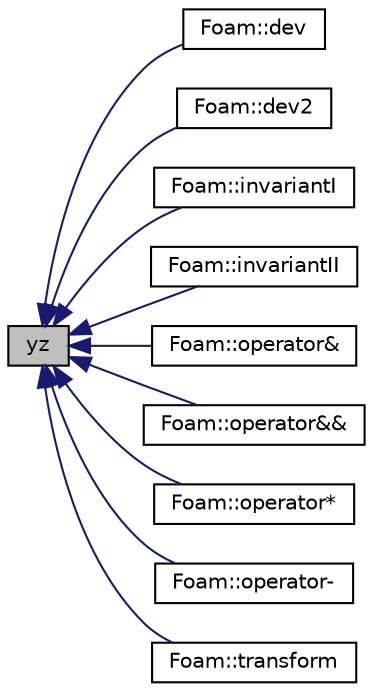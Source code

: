 digraph "yz"
{
  bgcolor="transparent";
  edge [fontname="Helvetica",fontsize="10",labelfontname="Helvetica",labelfontsize="10"];
  node [fontname="Helvetica",fontsize="10",shape=record];
  rankdir="LR";
  Node1 [label="yz",height=0.2,width=0.4,color="black", fillcolor="grey75", style="filled" fontcolor="black"];
  Node1 -> Node2 [dir="back",color="midnightblue",fontsize="10",style="solid",fontname="Helvetica"];
  Node2 [label="Foam::dev",height=0.2,width=0.4,color="black",URL="$namespaceFoam.html#ab1743bdd27eb24c60ab81d51e1426940",tooltip="Return the deviatoric part of a symmetric tensor. "];
  Node1 -> Node3 [dir="back",color="midnightblue",fontsize="10",style="solid",fontname="Helvetica"];
  Node3 [label="Foam::dev2",height=0.2,width=0.4,color="black",URL="$namespaceFoam.html#a4864d9bd11cd71ec83366c4854126050",tooltip="Return the deviatoric part of a symmetric tensor. "];
  Node1 -> Node4 [dir="back",color="midnightblue",fontsize="10",style="solid",fontname="Helvetica"];
  Node4 [label="Foam::invariantI",height=0.2,width=0.4,color="black",URL="$namespaceFoam.html#a17db27f94729eb15a58376ccd8b2f46b",tooltip="Return the 1st invariant of a symmetric tensor. "];
  Node1 -> Node5 [dir="back",color="midnightblue",fontsize="10",style="solid",fontname="Helvetica"];
  Node5 [label="Foam::invariantII",height=0.2,width=0.4,color="black",URL="$namespaceFoam.html#a9bcc9c04ae69d1aaf3371fd6393887e4",tooltip="Return the 2nd invariant of a symmetric tensor. "];
  Node1 -> Node6 [dir="back",color="midnightblue",fontsize="10",style="solid",fontname="Helvetica"];
  Node6 [label="Foam::operator&",height=0.2,width=0.4,color="black",URL="$namespaceFoam.html#a4e2687b7e13cf77a6450911a5c7f8cba",tooltip="Inner-product between two symmetric tensors. "];
  Node1 -> Node7 [dir="back",color="midnightblue",fontsize="10",style="solid",fontname="Helvetica"];
  Node7 [label="Foam::operator&&",height=0.2,width=0.4,color="black",URL="$namespaceFoam.html#ae31084d780daf886362926c1eba240c6",tooltip="Double-dot-product between a symmetric tensor and a symmetric tensor. "];
  Node1 -> Node8 [dir="back",color="midnightblue",fontsize="10",style="solid",fontname="Helvetica"];
  Node8 [label="Foam::operator*",height=0.2,width=0.4,color="black",URL="$namespaceFoam.html#ab06add5d4ff3c6d00b2e036f5cc90eaa",tooltip="Hodge Dual operator (tensor -&gt; vector) "];
  Node1 -> Node9 [dir="back",color="midnightblue",fontsize="10",style="solid",fontname="Helvetica"];
  Node9 [label="Foam::operator-",height=0.2,width=0.4,color="black",URL="$namespaceFoam.html#a0bc6dedc72fc4a7460f5751dce887d09"];
  Node1 -> Node10 [dir="back",color="midnightblue",fontsize="10",style="solid",fontname="Helvetica"];
  Node10 [label="Foam::transform",height=0.2,width=0.4,color="black",URL="$namespaceFoam.html#afbf94e3335d0ad3fbfbfbefd256f7668",tooltip="Use rotational tensor to transform a symmetrical tensor. "];
}
